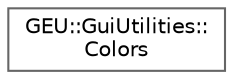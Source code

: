 digraph "Gráfico de jerarquía de clases"
{
 // LATEX_PDF_SIZE
  bgcolor="transparent";
  edge [fontname=Helvetica,fontsize=10,labelfontname=Helvetica,labelfontsize=10];
  node [fontname=Helvetica,fontsize=10,shape=box,height=0.2,width=0.4];
  rankdir="LR";
  Node0 [id="Node000000",label="GEU::GuiUtilities::\lColors",height=0.2,width=0.4,color="grey40", fillcolor="white", style="filled",URL="$d6/d02/struct_g_e_u_1_1_gui_utilities_1_1_colors.html",tooltip=" "];
}
